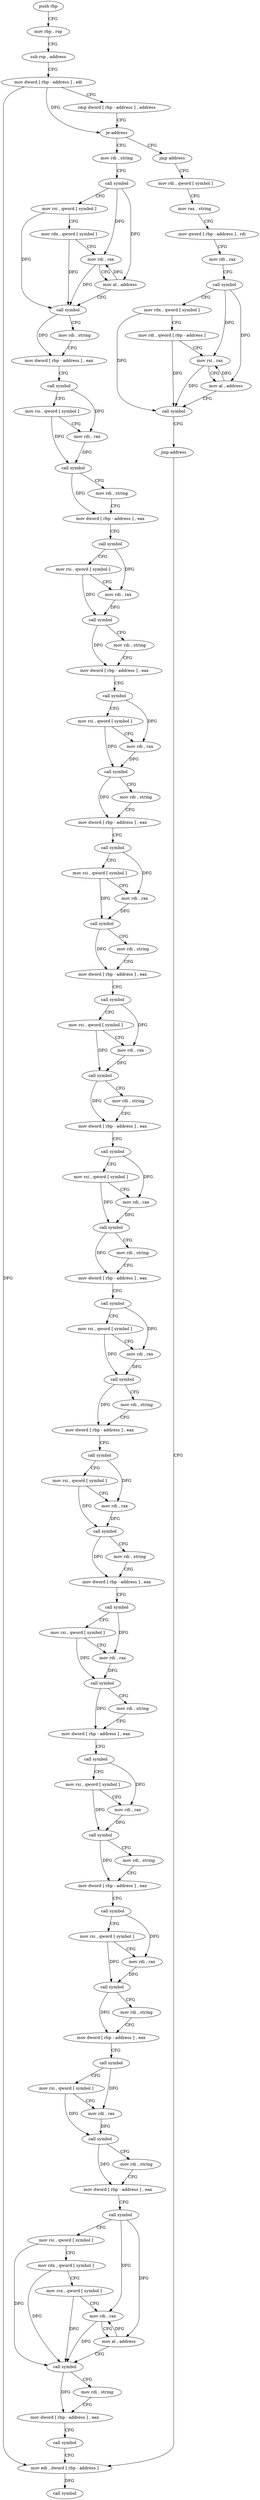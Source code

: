 digraph "func" {
"4201984" [label = "push rbp" ]
"4201985" [label = "mov rbp , rsp" ]
"4201988" [label = "sub rsp , address" ]
"4201992" [label = "mov dword [ rbp - address ] , edi" ]
"4201995" [label = "cmp dword [ rbp - address ] , address" ]
"4201999" [label = "je address" ]
"4202067" [label = "mov rdi , string" ]
"4202005" [label = "jmp address" ]
"4202077" [label = "call symbol" ]
"4202082" [label = "mov rsi , qword [ symbol ]" ]
"4202090" [label = "mov rdx , qword [ symbol ]" ]
"4202098" [label = "mov rdi , rax" ]
"4202101" [label = "mov al , address" ]
"4202103" [label = "call symbol" ]
"4202108" [label = "mov rdi , string" ]
"4202118" [label = "mov dword [ rbp - address ] , eax" ]
"4202121" [label = "call symbol" ]
"4202126" [label = "mov rsi , qword [ symbol ]" ]
"4202134" [label = "mov rdi , rax" ]
"4202137" [label = "call symbol" ]
"4202142" [label = "mov rdi , string" ]
"4202152" [label = "mov dword [ rbp - address ] , eax" ]
"4202155" [label = "call symbol" ]
"4202160" [label = "mov rsi , qword [ symbol ]" ]
"4202168" [label = "mov rdi , rax" ]
"4202171" [label = "call symbol" ]
"4202176" [label = "mov rdi , string" ]
"4202186" [label = "mov dword [ rbp - address ] , eax" ]
"4202189" [label = "call symbol" ]
"4202194" [label = "mov rsi , qword [ symbol ]" ]
"4202202" [label = "mov rdi , rax" ]
"4202205" [label = "call symbol" ]
"4202210" [label = "mov rdi , string" ]
"4202220" [label = "mov dword [ rbp - address ] , eax" ]
"4202223" [label = "call symbol" ]
"4202228" [label = "mov rsi , qword [ symbol ]" ]
"4202236" [label = "mov rdi , rax" ]
"4202239" [label = "call symbol" ]
"4202244" [label = "mov rdi , string" ]
"4202254" [label = "mov dword [ rbp - address ] , eax" ]
"4202257" [label = "call symbol" ]
"4202262" [label = "mov rsi , qword [ symbol ]" ]
"4202270" [label = "mov rdi , rax" ]
"4202273" [label = "call symbol" ]
"4202278" [label = "mov rdi , string" ]
"4202288" [label = "mov dword [ rbp - address ] , eax" ]
"4202291" [label = "call symbol" ]
"4202296" [label = "mov rsi , qword [ symbol ]" ]
"4202304" [label = "mov rdi , rax" ]
"4202307" [label = "call symbol" ]
"4202312" [label = "mov rdi , string" ]
"4202322" [label = "mov dword [ rbp - address ] , eax" ]
"4202325" [label = "call symbol" ]
"4202330" [label = "mov rsi , qword [ symbol ]" ]
"4202338" [label = "mov rdi , rax" ]
"4202341" [label = "call symbol" ]
"4202346" [label = "mov rdi , string" ]
"4202356" [label = "mov dword [ rbp - address ] , eax" ]
"4202359" [label = "call symbol" ]
"4202364" [label = "mov rsi , qword [ symbol ]" ]
"4202372" [label = "mov rdi , rax" ]
"4202375" [label = "call symbol" ]
"4202380" [label = "mov rdi , string" ]
"4202390" [label = "mov dword [ rbp - address ] , eax" ]
"4202393" [label = "call symbol" ]
"4202398" [label = "mov rsi , qword [ symbol ]" ]
"4202406" [label = "mov rdi , rax" ]
"4202409" [label = "call symbol" ]
"4202414" [label = "mov rdi , string" ]
"4202424" [label = "mov dword [ rbp - address ] , eax" ]
"4202427" [label = "call symbol" ]
"4202432" [label = "mov rsi , qword [ symbol ]" ]
"4202440" [label = "mov rdi , rax" ]
"4202443" [label = "call symbol" ]
"4202448" [label = "mov rdi , string" ]
"4202458" [label = "mov dword [ rbp - address ] , eax" ]
"4202461" [label = "call symbol" ]
"4202466" [label = "mov rsi , qword [ symbol ]" ]
"4202474" [label = "mov rdi , rax" ]
"4202477" [label = "call symbol" ]
"4202482" [label = "mov rdi , string" ]
"4202492" [label = "mov dword [ rbp - address ] , eax" ]
"4202495" [label = "call symbol" ]
"4202500" [label = "mov rsi , qword [ symbol ]" ]
"4202508" [label = "mov rdi , rax" ]
"4202511" [label = "call symbol" ]
"4202516" [label = "mov rdi , string" ]
"4202526" [label = "mov dword [ rbp - address ] , eax" ]
"4202529" [label = "call symbol" ]
"4202534" [label = "mov rsi , qword [ symbol ]" ]
"4202542" [label = "mov rdx , qword [ symbol ]" ]
"4202550" [label = "mov rcx , qword [ symbol ]" ]
"4202558" [label = "mov rdi , rax" ]
"4202561" [label = "mov al , address" ]
"4202563" [label = "call symbol" ]
"4202568" [label = "mov rdi , string" ]
"4202578" [label = "mov dword [ rbp - address ] , eax" ]
"4202581" [label = "call symbol" ]
"4202586" [label = "mov edi , dword [ rbp - address ]" ]
"4202010" [label = "mov rdi , qword [ symbol ]" ]
"4202018" [label = "mov rax , string" ]
"4202028" [label = "mov qword [ rbp - address ] , rdi" ]
"4202032" [label = "mov rdi , rax" ]
"4202035" [label = "call symbol" ]
"4202040" [label = "mov rdx , qword [ symbol ]" ]
"4202048" [label = "mov rdi , qword [ rbp - address ]" ]
"4202052" [label = "mov rsi , rax" ]
"4202055" [label = "mov al , address" ]
"4202057" [label = "call symbol" ]
"4202062" [label = "jmp address" ]
"4202589" [label = "call symbol" ]
"4201984" -> "4201985" [ label = "CFG" ]
"4201985" -> "4201988" [ label = "CFG" ]
"4201988" -> "4201992" [ label = "CFG" ]
"4201992" -> "4201995" [ label = "CFG" ]
"4201992" -> "4201999" [ label = "DFG" ]
"4201992" -> "4202586" [ label = "DFG" ]
"4201995" -> "4201999" [ label = "CFG" ]
"4201999" -> "4202067" [ label = "CFG" ]
"4201999" -> "4202005" [ label = "CFG" ]
"4202067" -> "4202077" [ label = "CFG" ]
"4202005" -> "4202010" [ label = "CFG" ]
"4202077" -> "4202082" [ label = "CFG" ]
"4202077" -> "4202098" [ label = "DFG" ]
"4202077" -> "4202101" [ label = "DFG" ]
"4202082" -> "4202090" [ label = "CFG" ]
"4202082" -> "4202103" [ label = "DFG" ]
"4202090" -> "4202098" [ label = "CFG" ]
"4202090" -> "4202103" [ label = "DFG" ]
"4202098" -> "4202101" [ label = "CFG" ]
"4202098" -> "4202103" [ label = "DFG" ]
"4202101" -> "4202103" [ label = "CFG" ]
"4202101" -> "4202098" [ label = "DFG" ]
"4202103" -> "4202108" [ label = "CFG" ]
"4202103" -> "4202118" [ label = "DFG" ]
"4202108" -> "4202118" [ label = "CFG" ]
"4202118" -> "4202121" [ label = "CFG" ]
"4202121" -> "4202126" [ label = "CFG" ]
"4202121" -> "4202134" [ label = "DFG" ]
"4202126" -> "4202134" [ label = "CFG" ]
"4202126" -> "4202137" [ label = "DFG" ]
"4202134" -> "4202137" [ label = "DFG" ]
"4202137" -> "4202142" [ label = "CFG" ]
"4202137" -> "4202152" [ label = "DFG" ]
"4202142" -> "4202152" [ label = "CFG" ]
"4202152" -> "4202155" [ label = "CFG" ]
"4202155" -> "4202160" [ label = "CFG" ]
"4202155" -> "4202168" [ label = "DFG" ]
"4202160" -> "4202168" [ label = "CFG" ]
"4202160" -> "4202171" [ label = "DFG" ]
"4202168" -> "4202171" [ label = "DFG" ]
"4202171" -> "4202176" [ label = "CFG" ]
"4202171" -> "4202186" [ label = "DFG" ]
"4202176" -> "4202186" [ label = "CFG" ]
"4202186" -> "4202189" [ label = "CFG" ]
"4202189" -> "4202194" [ label = "CFG" ]
"4202189" -> "4202202" [ label = "DFG" ]
"4202194" -> "4202202" [ label = "CFG" ]
"4202194" -> "4202205" [ label = "DFG" ]
"4202202" -> "4202205" [ label = "DFG" ]
"4202205" -> "4202210" [ label = "CFG" ]
"4202205" -> "4202220" [ label = "DFG" ]
"4202210" -> "4202220" [ label = "CFG" ]
"4202220" -> "4202223" [ label = "CFG" ]
"4202223" -> "4202228" [ label = "CFG" ]
"4202223" -> "4202236" [ label = "DFG" ]
"4202228" -> "4202236" [ label = "CFG" ]
"4202228" -> "4202239" [ label = "DFG" ]
"4202236" -> "4202239" [ label = "DFG" ]
"4202239" -> "4202244" [ label = "CFG" ]
"4202239" -> "4202254" [ label = "DFG" ]
"4202244" -> "4202254" [ label = "CFG" ]
"4202254" -> "4202257" [ label = "CFG" ]
"4202257" -> "4202262" [ label = "CFG" ]
"4202257" -> "4202270" [ label = "DFG" ]
"4202262" -> "4202270" [ label = "CFG" ]
"4202262" -> "4202273" [ label = "DFG" ]
"4202270" -> "4202273" [ label = "DFG" ]
"4202273" -> "4202278" [ label = "CFG" ]
"4202273" -> "4202288" [ label = "DFG" ]
"4202278" -> "4202288" [ label = "CFG" ]
"4202288" -> "4202291" [ label = "CFG" ]
"4202291" -> "4202296" [ label = "CFG" ]
"4202291" -> "4202304" [ label = "DFG" ]
"4202296" -> "4202304" [ label = "CFG" ]
"4202296" -> "4202307" [ label = "DFG" ]
"4202304" -> "4202307" [ label = "DFG" ]
"4202307" -> "4202312" [ label = "CFG" ]
"4202307" -> "4202322" [ label = "DFG" ]
"4202312" -> "4202322" [ label = "CFG" ]
"4202322" -> "4202325" [ label = "CFG" ]
"4202325" -> "4202330" [ label = "CFG" ]
"4202325" -> "4202338" [ label = "DFG" ]
"4202330" -> "4202338" [ label = "CFG" ]
"4202330" -> "4202341" [ label = "DFG" ]
"4202338" -> "4202341" [ label = "DFG" ]
"4202341" -> "4202346" [ label = "CFG" ]
"4202341" -> "4202356" [ label = "DFG" ]
"4202346" -> "4202356" [ label = "CFG" ]
"4202356" -> "4202359" [ label = "CFG" ]
"4202359" -> "4202364" [ label = "CFG" ]
"4202359" -> "4202372" [ label = "DFG" ]
"4202364" -> "4202372" [ label = "CFG" ]
"4202364" -> "4202375" [ label = "DFG" ]
"4202372" -> "4202375" [ label = "DFG" ]
"4202375" -> "4202380" [ label = "CFG" ]
"4202375" -> "4202390" [ label = "DFG" ]
"4202380" -> "4202390" [ label = "CFG" ]
"4202390" -> "4202393" [ label = "CFG" ]
"4202393" -> "4202398" [ label = "CFG" ]
"4202393" -> "4202406" [ label = "DFG" ]
"4202398" -> "4202406" [ label = "CFG" ]
"4202398" -> "4202409" [ label = "DFG" ]
"4202406" -> "4202409" [ label = "DFG" ]
"4202409" -> "4202414" [ label = "CFG" ]
"4202409" -> "4202424" [ label = "DFG" ]
"4202414" -> "4202424" [ label = "CFG" ]
"4202424" -> "4202427" [ label = "CFG" ]
"4202427" -> "4202432" [ label = "CFG" ]
"4202427" -> "4202440" [ label = "DFG" ]
"4202432" -> "4202440" [ label = "CFG" ]
"4202432" -> "4202443" [ label = "DFG" ]
"4202440" -> "4202443" [ label = "DFG" ]
"4202443" -> "4202448" [ label = "CFG" ]
"4202443" -> "4202458" [ label = "DFG" ]
"4202448" -> "4202458" [ label = "CFG" ]
"4202458" -> "4202461" [ label = "CFG" ]
"4202461" -> "4202466" [ label = "CFG" ]
"4202461" -> "4202474" [ label = "DFG" ]
"4202466" -> "4202474" [ label = "CFG" ]
"4202466" -> "4202477" [ label = "DFG" ]
"4202474" -> "4202477" [ label = "DFG" ]
"4202477" -> "4202482" [ label = "CFG" ]
"4202477" -> "4202492" [ label = "DFG" ]
"4202482" -> "4202492" [ label = "CFG" ]
"4202492" -> "4202495" [ label = "CFG" ]
"4202495" -> "4202500" [ label = "CFG" ]
"4202495" -> "4202508" [ label = "DFG" ]
"4202500" -> "4202508" [ label = "CFG" ]
"4202500" -> "4202511" [ label = "DFG" ]
"4202508" -> "4202511" [ label = "DFG" ]
"4202511" -> "4202516" [ label = "CFG" ]
"4202511" -> "4202526" [ label = "DFG" ]
"4202516" -> "4202526" [ label = "CFG" ]
"4202526" -> "4202529" [ label = "CFG" ]
"4202529" -> "4202534" [ label = "CFG" ]
"4202529" -> "4202558" [ label = "DFG" ]
"4202529" -> "4202561" [ label = "DFG" ]
"4202534" -> "4202542" [ label = "CFG" ]
"4202534" -> "4202563" [ label = "DFG" ]
"4202542" -> "4202550" [ label = "CFG" ]
"4202542" -> "4202563" [ label = "DFG" ]
"4202550" -> "4202558" [ label = "CFG" ]
"4202550" -> "4202563" [ label = "DFG" ]
"4202558" -> "4202561" [ label = "CFG" ]
"4202558" -> "4202563" [ label = "DFG" ]
"4202561" -> "4202563" [ label = "CFG" ]
"4202561" -> "4202558" [ label = "DFG" ]
"4202563" -> "4202568" [ label = "CFG" ]
"4202563" -> "4202578" [ label = "DFG" ]
"4202568" -> "4202578" [ label = "CFG" ]
"4202578" -> "4202581" [ label = "CFG" ]
"4202581" -> "4202586" [ label = "CFG" ]
"4202586" -> "4202589" [ label = "DFG" ]
"4202010" -> "4202018" [ label = "CFG" ]
"4202018" -> "4202028" [ label = "CFG" ]
"4202028" -> "4202032" [ label = "CFG" ]
"4202032" -> "4202035" [ label = "CFG" ]
"4202035" -> "4202040" [ label = "CFG" ]
"4202035" -> "4202052" [ label = "DFG" ]
"4202035" -> "4202055" [ label = "DFG" ]
"4202040" -> "4202048" [ label = "CFG" ]
"4202040" -> "4202057" [ label = "DFG" ]
"4202048" -> "4202052" [ label = "CFG" ]
"4202048" -> "4202057" [ label = "DFG" ]
"4202052" -> "4202055" [ label = "CFG" ]
"4202052" -> "4202057" [ label = "DFG" ]
"4202055" -> "4202057" [ label = "CFG" ]
"4202055" -> "4202052" [ label = "DFG" ]
"4202057" -> "4202062" [ label = "CFG" ]
"4202062" -> "4202586" [ label = "CFG" ]
}
